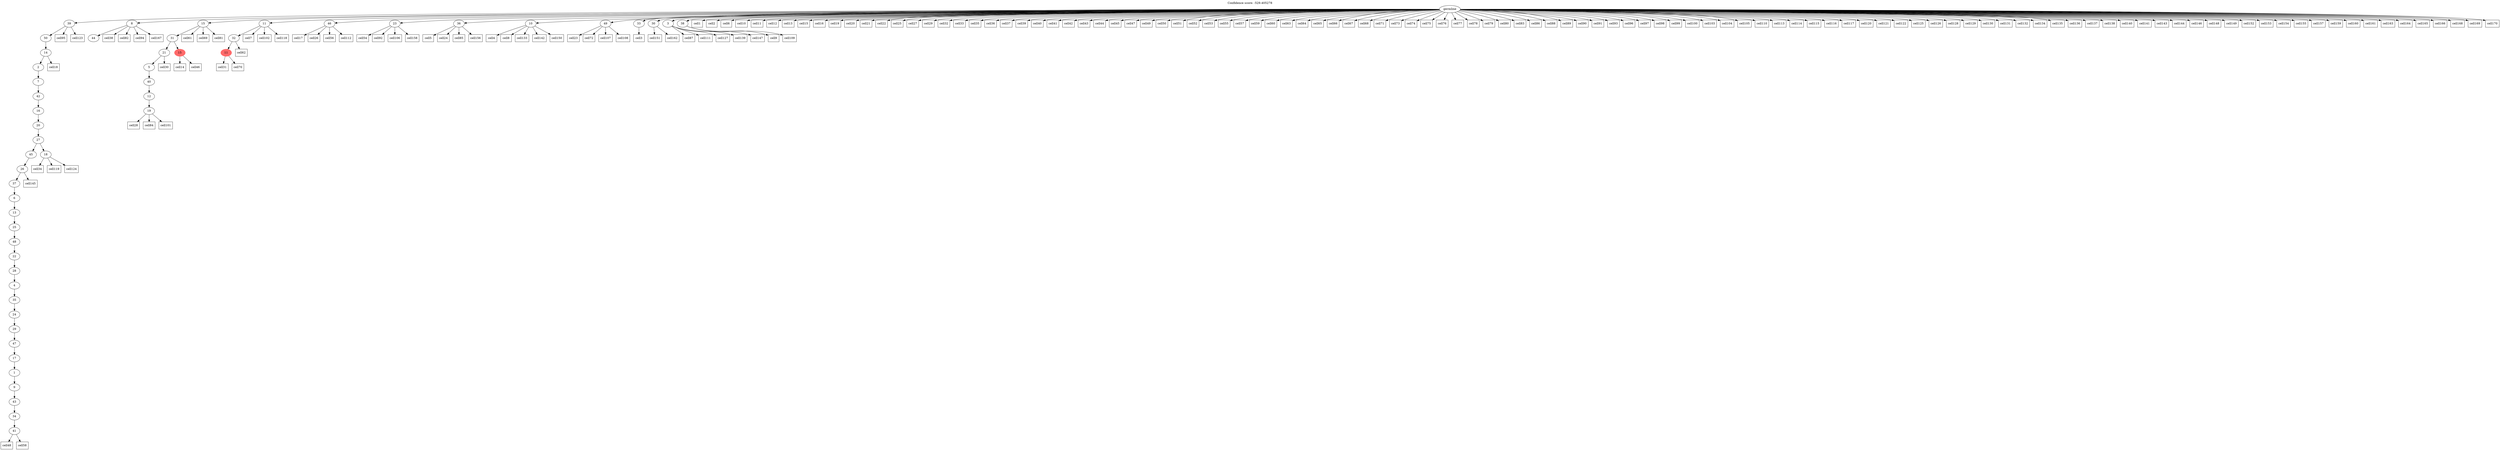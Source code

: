 digraph g {
	"49" -> "50";
	"50" [label="41"];
	"48" -> "49";
	"49" [label="34"];
	"47" -> "48";
	"48" [label="43"];
	"46" -> "47";
	"47" [label="9"];
	"45" -> "46";
	"46" [label="1"];
	"44" -> "45";
	"45" [label="17"];
	"43" -> "44";
	"44" [label="47"];
	"42" -> "43";
	"43" [label="29"];
	"41" -> "42";
	"42" [label="24"];
	"40" -> "41";
	"41" [label="35"];
	"39" -> "40";
	"40" [label="4"];
	"38" -> "39";
	"39" [label="28"];
	"37" -> "38";
	"38" [label="22"];
	"36" -> "37";
	"37" [label="48"];
	"35" -> "36";
	"36" [label="25"];
	"34" -> "35";
	"35" [label="13"];
	"33" -> "34";
	"34" [label="6"];
	"32" -> "33";
	"33" [label="37"];
	"31" -> "32";
	"32" [label="26"];
	"30" -> "31";
	"31" [label="45"];
	"30" -> "51";
	"51" [label="18"];
	"29" -> "30";
	"30" [label="27"];
	"28" -> "29";
	"29" [label="20"];
	"27" -> "28";
	"28" [label="16"];
	"26" -> "27";
	"27" [label="42"];
	"25" -> "26";
	"26" [label="7"];
	"24" -> "25";
	"25" [label="2"];
	"23" -> "24";
	"24" [label="14"];
	"22" -> "23";
	"23" [label="50"];
	"13" -> "14";
	"14" [label="44"];
	"10" -> "11";
	"11" [label="19"];
	"9" -> "10";
	"10" [label="12"];
	"8" -> "9";
	"9" [label="40"];
	"7" -> "8";
	"8" [label="5"];
	"6" -> "7";
	"7" [label="21"];
	"6" -> "12";
	"12" [color=indianred1, style=filled, label="15"];
	"5" -> "6";
	"6" [label="31"];
	"2" -> "3";
	"3" [color=indianred1, style=filled, label="11"];
	"1" -> "2";
	"2" [label="32"];
	"0" -> "1";
	"1" [label="11"];
	"0" -> "4";
	"4" [label="46"];
	"0" -> "5";
	"5" [label="15"];
	"0" -> "13";
	"13" [label="8"];
	"0" -> "15";
	"15" [label="23"];
	"0" -> "16";
	"16" [label="36"];
	"0" -> "17";
	"17" [label="10"];
	"0" -> "18";
	"18" [label="49"];
	"0" -> "19";
	"19" [label="33"];
	"0" -> "20";
	"20" [label="30"];
	"0" -> "21";
	"21" [label="3"];
	"0" -> "22";
	"22" [label="39"];
	"0" -> "52";
	"52" [label="38"];
	"0" [label="germline"];
	"0" -> "cell1";
	"cell1" [shape=box];
	"0" -> "cell2";
	"cell2" [shape=box];
	"19" -> "cell3";
	"cell3" [shape=box];
	"17" -> "cell4";
	"cell4" [shape=box];
	"16" -> "cell5";
	"cell5" [shape=box];
	"0" -> "cell6";
	"cell6" [shape=box];
	"1" -> "cell7";
	"cell7" [shape=box];
	"17" -> "cell8";
	"cell8" [shape=box];
	"52" -> "cell9";
	"cell9" [shape=box];
	"0" -> "cell10";
	"cell10" [shape=box];
	"0" -> "cell11";
	"cell11" [shape=box];
	"0" -> "cell12";
	"cell12" [shape=box];
	"0" -> "cell13";
	"cell13" [shape=box];
	"12" -> "cell14";
	"cell14" [shape=box];
	"0" -> "cell15";
	"cell15" [shape=box];
	"0" -> "cell16";
	"cell16" [shape=box];
	"4" -> "cell17";
	"cell17" [shape=box];
	"24" -> "cell18";
	"cell18" [shape=box];
	"0" -> "cell19";
	"cell19" [shape=box];
	"0" -> "cell20";
	"cell20" [shape=box];
	"0" -> "cell21";
	"cell21" [shape=box];
	"0" -> "cell22";
	"cell22" [shape=box];
	"18" -> "cell23";
	"cell23" [shape=box];
	"16" -> "cell24";
	"cell24" [shape=box];
	"0" -> "cell25";
	"cell25" [shape=box];
	"4" -> "cell26";
	"cell26" [shape=box];
	"0" -> "cell27";
	"cell27" [shape=box];
	"11" -> "cell28";
	"cell28" [shape=box];
	"0" -> "cell29";
	"cell29" [shape=box];
	"7" -> "cell30";
	"cell30" [shape=box];
	"3" -> "cell31";
	"cell31" [shape=box];
	"0" -> "cell32";
	"cell32" [shape=box];
	"0" -> "cell33";
	"cell33" [shape=box];
	"51" -> "cell34";
	"cell34" [shape=box];
	"0" -> "cell35";
	"cell35" [shape=box];
	"0" -> "cell36";
	"cell36" [shape=box];
	"0" -> "cell37";
	"cell37" [shape=box];
	"13" -> "cell38";
	"cell38" [shape=box];
	"0" -> "cell39";
	"cell39" [shape=box];
	"0" -> "cell40";
	"cell40" [shape=box];
	"0" -> "cell41";
	"cell41" [shape=box];
	"0" -> "cell42";
	"cell42" [shape=box];
	"0" -> "cell43";
	"cell43" [shape=box];
	"0" -> "cell44";
	"cell44" [shape=box];
	"0" -> "cell45";
	"cell45" [shape=box];
	"12" -> "cell46";
	"cell46" [shape=box];
	"0" -> "cell47";
	"cell47" [shape=box];
	"50" -> "cell48";
	"cell48" [shape=box];
	"0" -> "cell49";
	"cell49" [shape=box];
	"0" -> "cell50";
	"cell50" [shape=box];
	"0" -> "cell51";
	"cell51" [shape=box];
	"0" -> "cell52";
	"cell52" [shape=box];
	"0" -> "cell53";
	"cell53" [shape=box];
	"15" -> "cell54";
	"cell54" [shape=box];
	"0" -> "cell55";
	"cell55" [shape=box];
	"4" -> "cell56";
	"cell56" [shape=box];
	"0" -> "cell57";
	"cell57" [shape=box];
	"50" -> "cell58";
	"cell58" [shape=box];
	"0" -> "cell59";
	"cell59" [shape=box];
	"0" -> "cell60";
	"cell60" [shape=box];
	"5" -> "cell61";
	"cell61" [shape=box];
	"2" -> "cell62";
	"cell62" [shape=box];
	"0" -> "cell63";
	"cell63" [shape=box];
	"0" -> "cell64";
	"cell64" [shape=box];
	"0" -> "cell65";
	"cell65" [shape=box];
	"0" -> "cell66";
	"cell66" [shape=box];
	"0" -> "cell67";
	"cell67" [shape=box];
	"0" -> "cell68";
	"cell68" [shape=box];
	"5" -> "cell69";
	"cell69" [shape=box];
	"3" -> "cell70";
	"cell70" [shape=box];
	"0" -> "cell71";
	"cell71" [shape=box];
	"18" -> "cell72";
	"cell72" [shape=box];
	"0" -> "cell73";
	"cell73" [shape=box];
	"0" -> "cell74";
	"cell74" [shape=box];
	"0" -> "cell75";
	"cell75" [shape=box];
	"0" -> "cell76";
	"cell76" [shape=box];
	"0" -> "cell77";
	"cell77" [shape=box];
	"0" -> "cell78";
	"cell78" [shape=box];
	"0" -> "cell79";
	"cell79" [shape=box];
	"0" -> "cell80";
	"cell80" [shape=box];
	"5" -> "cell81";
	"cell81" [shape=box];
	"13" -> "cell82";
	"cell82" [shape=box];
	"0" -> "cell83";
	"cell83" [shape=box];
	"11" -> "cell84";
	"cell84" [shape=box];
	"16" -> "cell85";
	"cell85" [shape=box];
	"0" -> "cell86";
	"cell86" [shape=box];
	"21" -> "cell87";
	"cell87" [shape=box];
	"0" -> "cell88";
	"cell88" [shape=box];
	"0" -> "cell89";
	"cell89" [shape=box];
	"0" -> "cell90";
	"cell90" [shape=box];
	"0" -> "cell91";
	"cell91" [shape=box];
	"15" -> "cell92";
	"cell92" [shape=box];
	"0" -> "cell93";
	"cell93" [shape=box];
	"13" -> "cell94";
	"cell94" [shape=box];
	"22" -> "cell95";
	"cell95" [shape=box];
	"0" -> "cell96";
	"cell96" [shape=box];
	"0" -> "cell97";
	"cell97" [shape=box];
	"0" -> "cell98";
	"cell98" [shape=box];
	"0" -> "cell99";
	"cell99" [shape=box];
	"0" -> "cell100";
	"cell100" [shape=box];
	"11" -> "cell101";
	"cell101" [shape=box];
	"1" -> "cell102";
	"cell102" [shape=box];
	"0" -> "cell103";
	"cell103" [shape=box];
	"0" -> "cell104";
	"cell104" [shape=box];
	"0" -> "cell105";
	"cell105" [shape=box];
	"15" -> "cell106";
	"cell106" [shape=box];
	"18" -> "cell107";
	"cell107" [shape=box];
	"18" -> "cell108";
	"cell108" [shape=box];
	"52" -> "cell109";
	"cell109" [shape=box];
	"0" -> "cell110";
	"cell110" [shape=box];
	"21" -> "cell111";
	"cell111" [shape=box];
	"4" -> "cell112";
	"cell112" [shape=box];
	"0" -> "cell113";
	"cell113" [shape=box];
	"0" -> "cell114";
	"cell114" [shape=box];
	"0" -> "cell115";
	"cell115" [shape=box];
	"0" -> "cell116";
	"cell116" [shape=box];
	"0" -> "cell117";
	"cell117" [shape=box];
	"1" -> "cell118";
	"cell118" [shape=box];
	"51" -> "cell119";
	"cell119" [shape=box];
	"0" -> "cell120";
	"cell120" [shape=box];
	"0" -> "cell121";
	"cell121" [shape=box];
	"0" -> "cell122";
	"cell122" [shape=box];
	"22" -> "cell123";
	"cell123" [shape=box];
	"51" -> "cell124";
	"cell124" [shape=box];
	"0" -> "cell125";
	"cell125" [shape=box];
	"0" -> "cell126";
	"cell126" [shape=box];
	"21" -> "cell127";
	"cell127" [shape=box];
	"0" -> "cell128";
	"cell128" [shape=box];
	"0" -> "cell129";
	"cell129" [shape=box];
	"0" -> "cell130";
	"cell130" [shape=box];
	"0" -> "cell131";
	"cell131" [shape=box];
	"0" -> "cell132";
	"cell132" [shape=box];
	"17" -> "cell133";
	"cell133" [shape=box];
	"0" -> "cell134";
	"cell134" [shape=box];
	"0" -> "cell135";
	"cell135" [shape=box];
	"0" -> "cell136";
	"cell136" [shape=box];
	"0" -> "cell137";
	"cell137" [shape=box];
	"0" -> "cell138";
	"cell138" [shape=box];
	"21" -> "cell139";
	"cell139" [shape=box];
	"0" -> "cell140";
	"cell140" [shape=box];
	"0" -> "cell141";
	"cell141" [shape=box];
	"17" -> "cell142";
	"cell142" [shape=box];
	"0" -> "cell143";
	"cell143" [shape=box];
	"0" -> "cell144";
	"cell144" [shape=box];
	"32" -> "cell145";
	"cell145" [shape=box];
	"0" -> "cell146";
	"cell146" [shape=box];
	"21" -> "cell147";
	"cell147" [shape=box];
	"0" -> "cell148";
	"cell148" [shape=box];
	"0" -> "cell149";
	"cell149" [shape=box];
	"17" -> "cell150";
	"cell150" [shape=box];
	"20" -> "cell151";
	"cell151" [shape=box];
	"0" -> "cell152";
	"cell152" [shape=box];
	"0" -> "cell153";
	"cell153" [shape=box];
	"0" -> "cell154";
	"cell154" [shape=box];
	"0" -> "cell155";
	"cell155" [shape=box];
	"16" -> "cell156";
	"cell156" [shape=box];
	"0" -> "cell157";
	"cell157" [shape=box];
	"15" -> "cell158";
	"cell158" [shape=box];
	"0" -> "cell159";
	"cell159" [shape=box];
	"0" -> "cell160";
	"cell160" [shape=box];
	"0" -> "cell161";
	"cell161" [shape=box];
	"20" -> "cell162";
	"cell162" [shape=box];
	"0" -> "cell163";
	"cell163" [shape=box];
	"0" -> "cell164";
	"cell164" [shape=box];
	"0" -> "cell165";
	"cell165" [shape=box];
	"0" -> "cell166";
	"cell166" [shape=box];
	"13" -> "cell167";
	"cell167" [shape=box];
	"0" -> "cell168";
	"cell168" [shape=box];
	"0" -> "cell169";
	"cell169" [shape=box];
	"0" -> "cell170";
	"cell170" [shape=box];
	labelloc="t";
	label="Confidence score: -529.405278";
}
